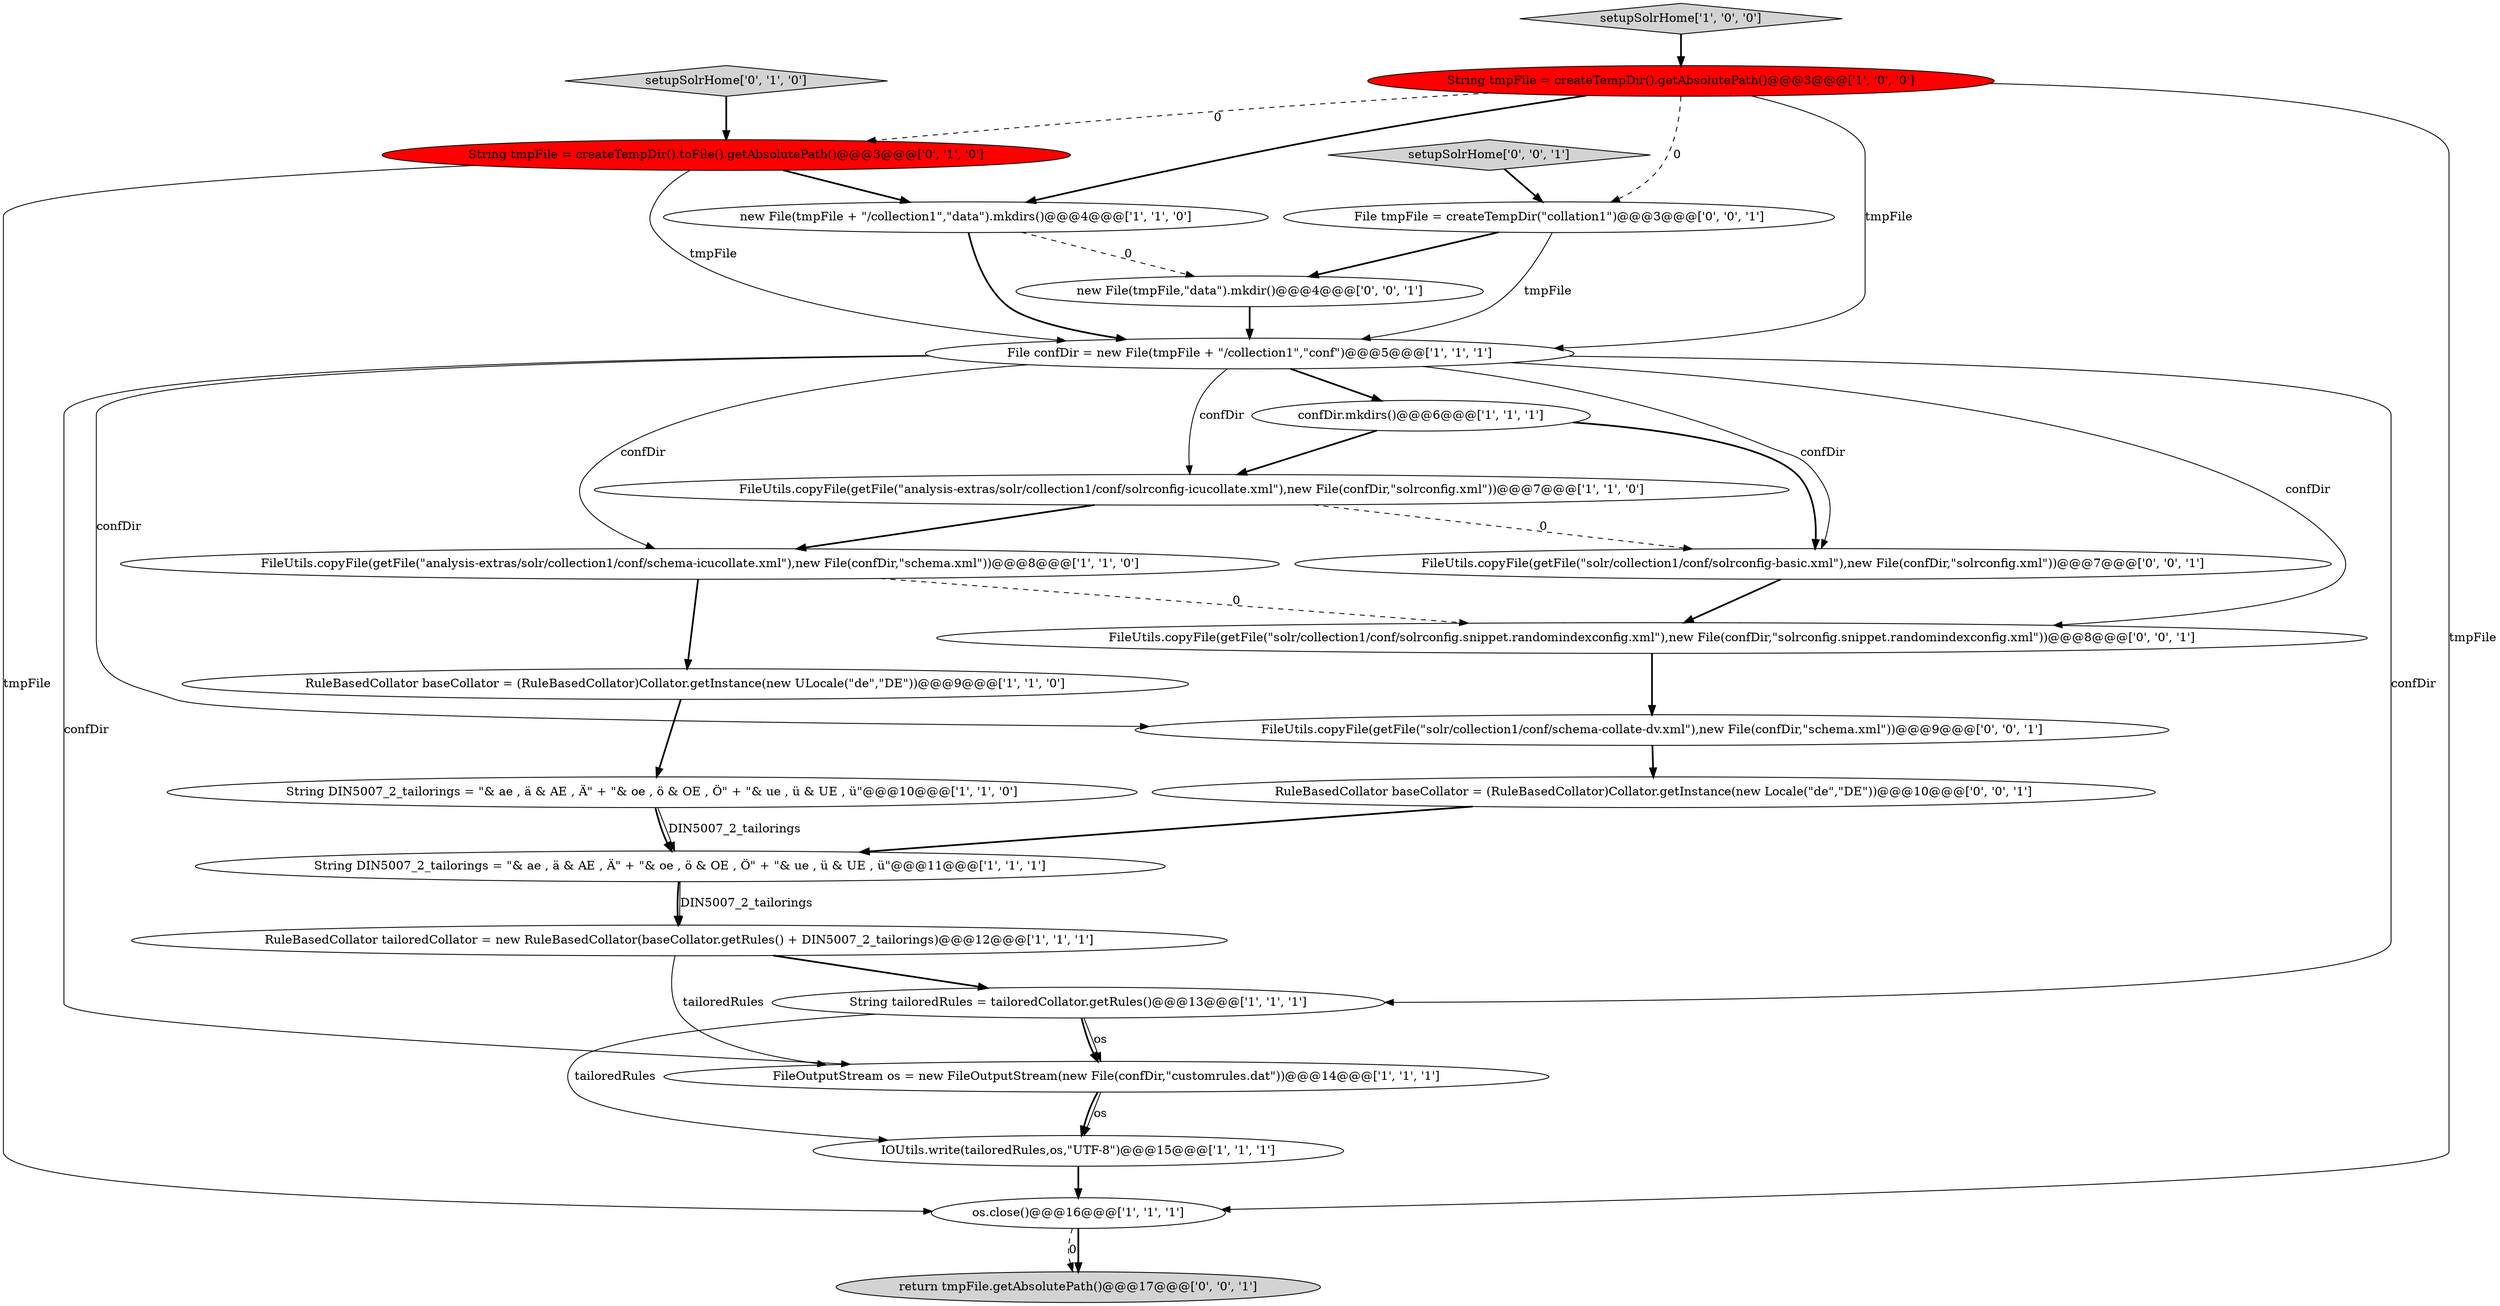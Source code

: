 digraph {
9 [style = filled, label = "new File(tmpFile + \"/collection1\",\"data\").mkdirs()@@@4@@@['1', '1', '0']", fillcolor = white, shape = ellipse image = "AAA0AAABBB1BBB"];
11 [style = filled, label = "FileUtils.copyFile(getFile(\"analysis-extras/solr/collection1/conf/solrconfig-icucollate.xml\"),new File(confDir,\"solrconfig.xml\"))@@@7@@@['1', '1', '0']", fillcolor = white, shape = ellipse image = "AAA0AAABBB1BBB"];
17 [style = filled, label = "setupSolrHome['0', '0', '1']", fillcolor = lightgray, shape = diamond image = "AAA0AAABBB3BBB"];
20 [style = filled, label = "new File(tmpFile,\"data\").mkdir()@@@4@@@['0', '0', '1']", fillcolor = white, shape = ellipse image = "AAA0AAABBB3BBB"];
7 [style = filled, label = "IOUtils.write(tailoredRules,os,\"UTF-8\")@@@15@@@['1', '1', '1']", fillcolor = white, shape = ellipse image = "AAA0AAABBB1BBB"];
6 [style = filled, label = "RuleBasedCollator tailoredCollator = new RuleBasedCollator(baseCollator.getRules() + DIN5007_2_tailorings)@@@12@@@['1', '1', '1']", fillcolor = white, shape = ellipse image = "AAA0AAABBB1BBB"];
0 [style = filled, label = "RuleBasedCollator baseCollator = (RuleBasedCollator)Collator.getInstance(new ULocale(\"de\",\"DE\"))@@@9@@@['1', '1', '0']", fillcolor = white, shape = ellipse image = "AAA0AAABBB1BBB"];
21 [style = filled, label = "FileUtils.copyFile(getFile(\"solr/collection1/conf/solrconfig.snippet.randomindexconfig.xml\"),new File(confDir,\"solrconfig.snippet.randomindexconfig.xml\"))@@@8@@@['0', '0', '1']", fillcolor = white, shape = ellipse image = "AAA0AAABBB3BBB"];
23 [style = filled, label = "FileUtils.copyFile(getFile(\"solr/collection1/conf/schema-collate-dv.xml\"),new File(confDir,\"schema.xml\"))@@@9@@@['0', '0', '1']", fillcolor = white, shape = ellipse image = "AAA0AAABBB3BBB"];
2 [style = filled, label = "String tailoredRules = tailoredCollator.getRules()@@@13@@@['1', '1', '1']", fillcolor = white, shape = ellipse image = "AAA0AAABBB1BBB"];
5 [style = filled, label = "confDir.mkdirs()@@@6@@@['1', '1', '1']", fillcolor = white, shape = ellipse image = "AAA0AAABBB1BBB"];
13 [style = filled, label = "String tmpFile = createTempDir().getAbsolutePath()@@@3@@@['1', '0', '0']", fillcolor = red, shape = ellipse image = "AAA1AAABBB1BBB"];
24 [style = filled, label = "File tmpFile = createTempDir(\"collation1\")@@@3@@@['0', '0', '1']", fillcolor = white, shape = ellipse image = "AAA0AAABBB3BBB"];
10 [style = filled, label = "String DIN5007_2_tailorings = \"& ae , ä & AE , Ä\" + \"& oe , ö & OE , Ö\" + \"& ue , ü & UE , ü\"@@@10@@@['1', '1', '0']", fillcolor = white, shape = ellipse image = "AAA0AAABBB1BBB"];
22 [style = filled, label = "return tmpFile.getAbsolutePath()@@@17@@@['0', '0', '1']", fillcolor = lightgray, shape = ellipse image = "AAA0AAABBB3BBB"];
14 [style = filled, label = "FileOutputStream os = new FileOutputStream(new File(confDir,\"customrules.dat\"))@@@14@@@['1', '1', '1']", fillcolor = white, shape = ellipse image = "AAA0AAABBB1BBB"];
8 [style = filled, label = "FileUtils.copyFile(getFile(\"analysis-extras/solr/collection1/conf/schema-icucollate.xml\"),new File(confDir,\"schema.xml\"))@@@8@@@['1', '1', '0']", fillcolor = white, shape = ellipse image = "AAA0AAABBB1BBB"];
4 [style = filled, label = "setupSolrHome['1', '0', '0']", fillcolor = lightgray, shape = diamond image = "AAA0AAABBB1BBB"];
18 [style = filled, label = "RuleBasedCollator baseCollator = (RuleBasedCollator)Collator.getInstance(new Locale(\"de\",\"DE\"))@@@10@@@['0', '0', '1']", fillcolor = white, shape = ellipse image = "AAA0AAABBB3BBB"];
15 [style = filled, label = "String tmpFile = createTempDir().toFile().getAbsolutePath()@@@3@@@['0', '1', '0']", fillcolor = red, shape = ellipse image = "AAA1AAABBB2BBB"];
16 [style = filled, label = "setupSolrHome['0', '1', '0']", fillcolor = lightgray, shape = diamond image = "AAA0AAABBB2BBB"];
12 [style = filled, label = "String DIN5007_2_tailorings = \"& ae , ä & AE , Ä\" + \"& oe , ö & OE , Ö\" + \"& ue , ü & UE , ü\"@@@11@@@['1', '1', '1']", fillcolor = white, shape = ellipse image = "AAA0AAABBB1BBB"];
1 [style = filled, label = "os.close()@@@16@@@['1', '1', '1']", fillcolor = white, shape = ellipse image = "AAA0AAABBB1BBB"];
19 [style = filled, label = "FileUtils.copyFile(getFile(\"solr/collection1/conf/solrconfig-basic.xml\"),new File(confDir,\"solrconfig.xml\"))@@@7@@@['0', '0', '1']", fillcolor = white, shape = ellipse image = "AAA0AAABBB3BBB"];
3 [style = filled, label = "File confDir = new File(tmpFile + \"/collection1\",\"conf\")@@@5@@@['1', '1', '1']", fillcolor = white, shape = ellipse image = "AAA0AAABBB1BBB"];
3->14 [style = solid, label="confDir"];
12->6 [style = solid, label="DIN5007_2_tailorings"];
16->15 [style = bold, label=""];
2->14 [style = solid, label="os"];
9->20 [style = dashed, label="0"];
7->1 [style = bold, label=""];
3->8 [style = solid, label="confDir"];
3->11 [style = solid, label="confDir"];
6->14 [style = solid, label="tailoredRules"];
4->13 [style = bold, label=""];
3->19 [style = solid, label="confDir"];
18->12 [style = bold, label=""];
2->7 [style = solid, label="tailoredRules"];
20->3 [style = bold, label=""];
8->21 [style = dashed, label="0"];
13->3 [style = solid, label="tmpFile"];
12->6 [style = bold, label=""];
15->1 [style = solid, label="tmpFile"];
13->15 [style = dashed, label="0"];
1->22 [style = dashed, label="0"];
14->7 [style = bold, label=""];
13->1 [style = solid, label="tmpFile"];
6->2 [style = bold, label=""];
24->20 [style = bold, label=""];
8->0 [style = bold, label=""];
1->22 [style = bold, label=""];
5->19 [style = bold, label=""];
15->3 [style = solid, label="tmpFile"];
13->24 [style = dashed, label="0"];
3->5 [style = bold, label=""];
0->10 [style = bold, label=""];
17->24 [style = bold, label=""];
3->2 [style = solid, label="confDir"];
3->23 [style = solid, label="confDir"];
14->7 [style = solid, label="os"];
11->19 [style = dashed, label="0"];
10->12 [style = bold, label=""];
15->9 [style = bold, label=""];
2->14 [style = bold, label=""];
9->3 [style = bold, label=""];
11->8 [style = bold, label=""];
24->3 [style = solid, label="tmpFile"];
3->21 [style = solid, label="confDir"];
5->11 [style = bold, label=""];
13->9 [style = bold, label=""];
23->18 [style = bold, label=""];
10->12 [style = solid, label="DIN5007_2_tailorings"];
21->23 [style = bold, label=""];
19->21 [style = bold, label=""];
}
